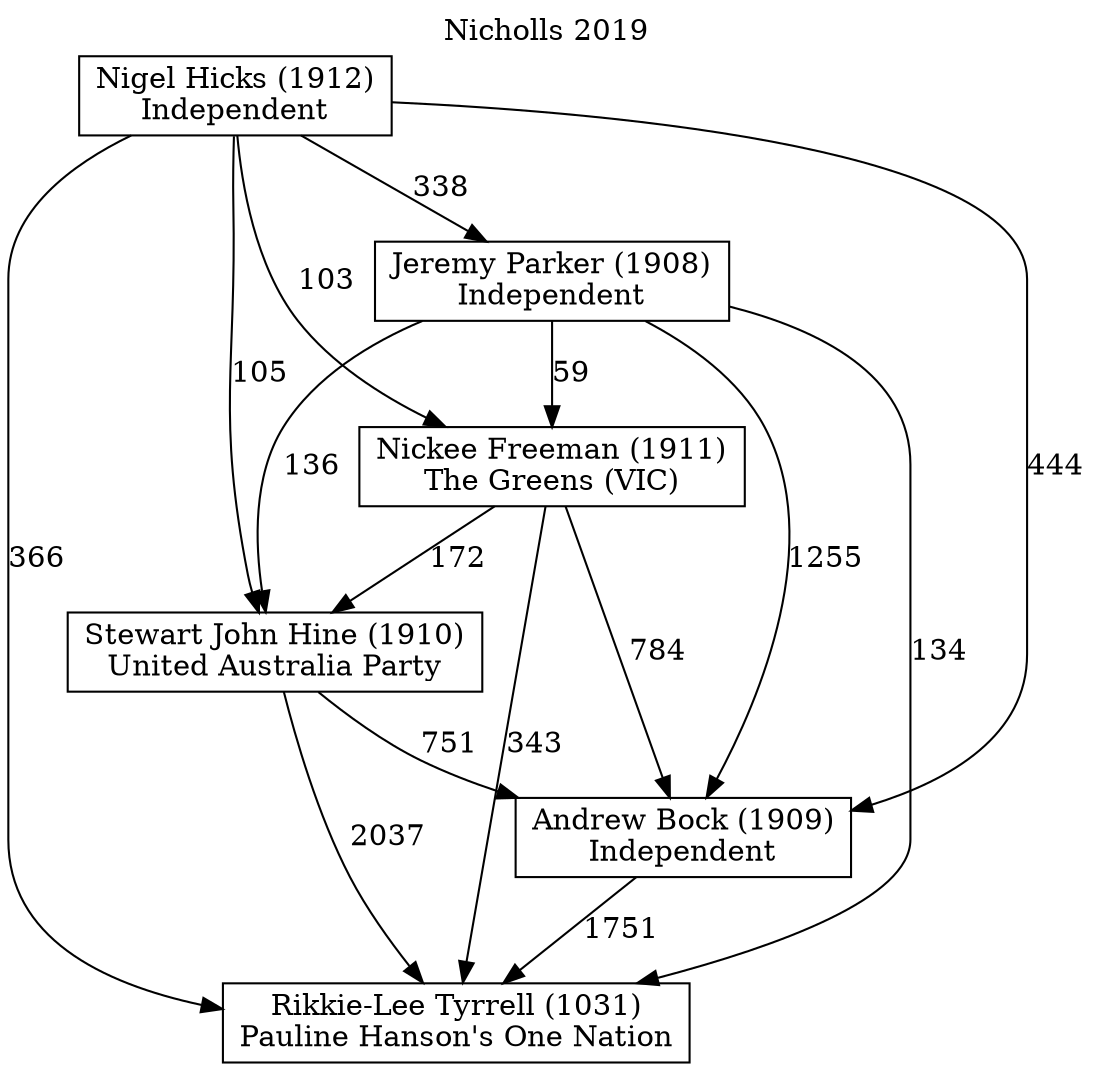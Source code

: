 // House preference flow
digraph "Rikkie-Lee Tyrrell (1031)_Nicholls_2019" {
	graph [label="Nicholls 2019" labelloc=t mclimit=10]
	node [shape=box]
	"Rikkie-Lee Tyrrell (1031)" [label="Rikkie-Lee Tyrrell (1031)
Pauline Hanson's One Nation"]
	"Andrew Bock (1909)" [label="Andrew Bock (1909)
Independent"]
	"Stewart John Hine (1910)" [label="Stewart John Hine (1910)
United Australia Party"]
	"Nickee Freeman (1911)" [label="Nickee Freeman (1911)
The Greens (VIC)"]
	"Jeremy Parker (1908)" [label="Jeremy Parker (1908)
Independent"]
	"Nigel Hicks (1912)" [label="Nigel Hicks (1912)
Independent"]
	"Andrew Bock (1909)" -> "Rikkie-Lee Tyrrell (1031)" [label=1751]
	"Stewart John Hine (1910)" -> "Andrew Bock (1909)" [label=751]
	"Nickee Freeman (1911)" -> "Stewart John Hine (1910)" [label=172]
	"Jeremy Parker (1908)" -> "Nickee Freeman (1911)" [label=59]
	"Nigel Hicks (1912)" -> "Jeremy Parker (1908)" [label=338]
	"Stewart John Hine (1910)" -> "Rikkie-Lee Tyrrell (1031)" [label=2037]
	"Nickee Freeman (1911)" -> "Rikkie-Lee Tyrrell (1031)" [label=343]
	"Jeremy Parker (1908)" -> "Rikkie-Lee Tyrrell (1031)" [label=134]
	"Nigel Hicks (1912)" -> "Rikkie-Lee Tyrrell (1031)" [label=366]
	"Nigel Hicks (1912)" -> "Nickee Freeman (1911)" [label=103]
	"Jeremy Parker (1908)" -> "Stewart John Hine (1910)" [label=136]
	"Nigel Hicks (1912)" -> "Stewart John Hine (1910)" [label=105]
	"Nickee Freeman (1911)" -> "Andrew Bock (1909)" [label=784]
	"Jeremy Parker (1908)" -> "Andrew Bock (1909)" [label=1255]
	"Nigel Hicks (1912)" -> "Andrew Bock (1909)" [label=444]
}
